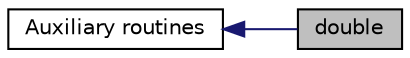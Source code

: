 digraph "double"
{
  edge [fontname="Helvetica",fontsize="10",labelfontname="Helvetica",labelfontsize="10"];
  node [fontname="Helvetica",fontsize="10",shape=record];
  rankdir=LR;
  Node0 [label="double",height=0.2,width=0.4,color="black", fillcolor="grey75", style="filled" fontcolor="black"];
  Node1 [label="Auxiliary routines",height=0.2,width=0.4,color="black", fillcolor="white", style="filled",URL="$group__auxiliary_g_e.html"];
  Node1->Node0 [shape=plaintext, color="midnightblue", dir="back", style="solid"];
}
